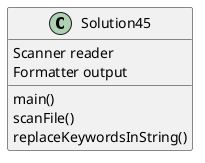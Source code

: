 @startuml
'https://plantuml.com/class-diagram


' For the same reason as exercise 41, there is only one class because it removes unnecessary
' abstraction and complexity from the problem.
' A program with only 40 lines of code should not need a new class if done properly.
class Solution45 {
Scanner reader
Formatter output

main()
scanFile()
replaceKeywordsInString()
}

@enduml